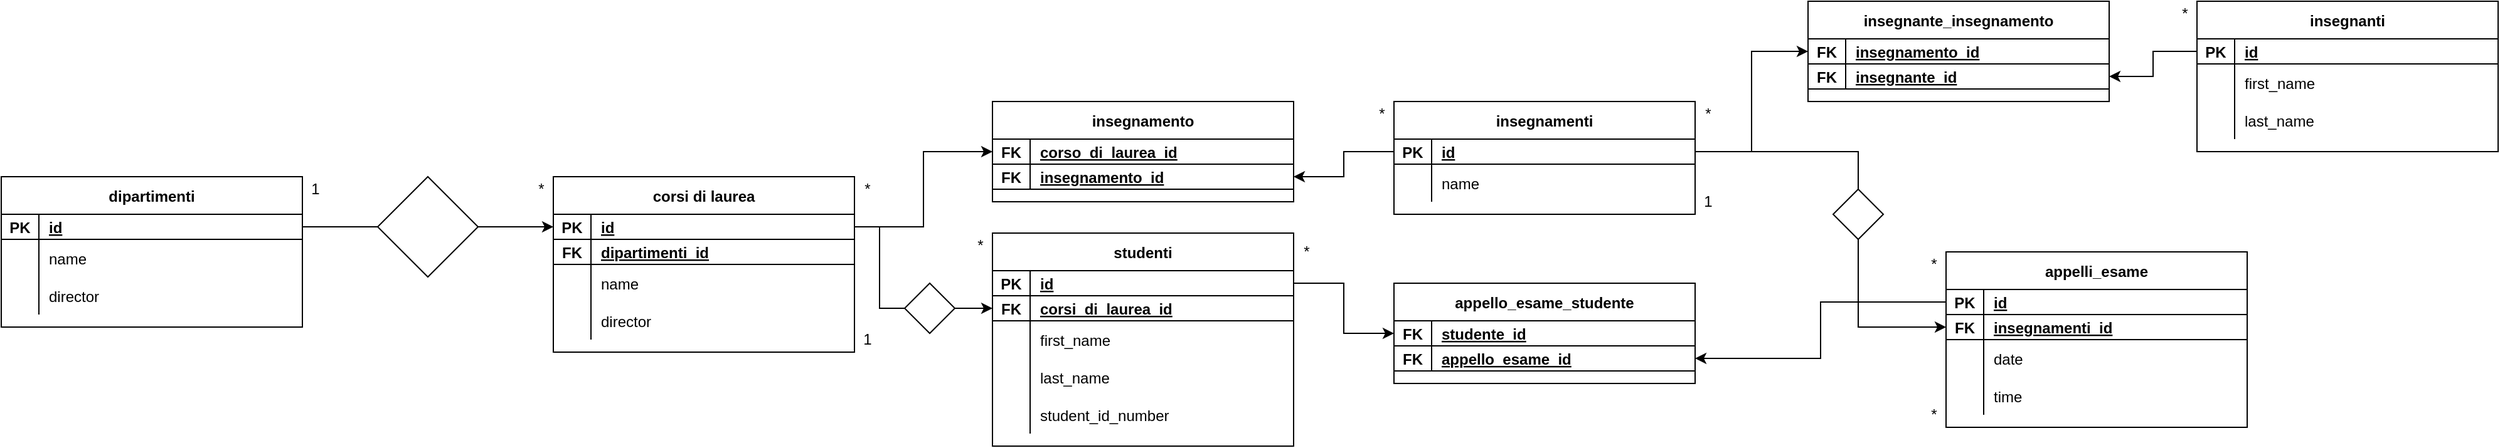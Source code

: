 <mxfile version="17.0.0" type="device"><diagram id="R2lEEEUBdFMjLlhIrx00" name="Page-1"><mxGraphModel dx="932" dy="449" grid="1" gridSize="10" guides="1" tooltips="1" connect="1" arrows="1" fold="1" page="1" pageScale="1" pageWidth="850" pageHeight="1100" math="0" shadow="0" extFonts="Permanent Marker^https://fonts.googleapis.com/css?family=Permanent+Marker"><root><mxCell id="0"/><mxCell id="1" parent="0"/><mxCell id="UyLgI81GVn8td4IzQtl2-1" value="dipartimenti" style="shape=table;startSize=30;container=1;collapsible=1;childLayout=tableLayout;fixedRows=1;rowLines=0;fontStyle=1;align=center;resizeLast=1;" vertex="1" parent="1"><mxGeometry x="120" y="640" width="240" height="120" as="geometry"/></mxCell><mxCell id="UyLgI81GVn8td4IzQtl2-2" value="" style="shape=partialRectangle;collapsible=0;dropTarget=0;pointerEvents=0;fillColor=none;points=[[0,0.5],[1,0.5]];portConstraint=eastwest;top=0;left=0;right=0;bottom=1;" vertex="1" parent="UyLgI81GVn8td4IzQtl2-1"><mxGeometry y="30" width="240" height="20" as="geometry"/></mxCell><mxCell id="UyLgI81GVn8td4IzQtl2-3" value="PK" style="shape=partialRectangle;overflow=hidden;connectable=0;fillColor=none;top=0;left=0;bottom=0;right=0;fontStyle=1;" vertex="1" parent="UyLgI81GVn8td4IzQtl2-2"><mxGeometry width="30" height="20" as="geometry"><mxRectangle width="30" height="20" as="alternateBounds"/></mxGeometry></mxCell><mxCell id="UyLgI81GVn8td4IzQtl2-4" value="id" style="shape=partialRectangle;overflow=hidden;connectable=0;fillColor=none;top=0;left=0;bottom=0;right=0;align=left;spacingLeft=6;fontStyle=5;" vertex="1" parent="UyLgI81GVn8td4IzQtl2-2"><mxGeometry x="30" width="210" height="20" as="geometry"><mxRectangle width="210" height="20" as="alternateBounds"/></mxGeometry></mxCell><mxCell id="UyLgI81GVn8td4IzQtl2-5" value="" style="shape=partialRectangle;collapsible=0;dropTarget=0;pointerEvents=0;fillColor=none;points=[[0,0.5],[1,0.5]];portConstraint=eastwest;top=0;left=0;right=0;bottom=0;" vertex="1" parent="UyLgI81GVn8td4IzQtl2-1"><mxGeometry y="50" width="240" height="30" as="geometry"/></mxCell><mxCell id="UyLgI81GVn8td4IzQtl2-6" value="" style="shape=partialRectangle;overflow=hidden;connectable=0;fillColor=none;top=0;left=0;bottom=0;right=0;" vertex="1" parent="UyLgI81GVn8td4IzQtl2-5"><mxGeometry width="30" height="30" as="geometry"><mxRectangle width="30" height="30" as="alternateBounds"/></mxGeometry></mxCell><mxCell id="UyLgI81GVn8td4IzQtl2-7" value="name" style="shape=partialRectangle;overflow=hidden;connectable=0;fillColor=none;top=0;left=0;bottom=0;right=0;align=left;spacingLeft=6;" vertex="1" parent="UyLgI81GVn8td4IzQtl2-5"><mxGeometry x="30" width="210" height="30" as="geometry"><mxRectangle width="210" height="30" as="alternateBounds"/></mxGeometry></mxCell><mxCell id="UyLgI81GVn8td4IzQtl2-36" value="" style="shape=partialRectangle;collapsible=0;dropTarget=0;pointerEvents=0;fillColor=none;points=[[0,0.5],[1,0.5]];portConstraint=eastwest;top=0;left=0;right=0;bottom=0;" vertex="1" parent="UyLgI81GVn8td4IzQtl2-1"><mxGeometry y="80" width="240" height="30" as="geometry"/></mxCell><mxCell id="UyLgI81GVn8td4IzQtl2-37" value="" style="shape=partialRectangle;overflow=hidden;connectable=0;fillColor=none;top=0;left=0;bottom=0;right=0;" vertex="1" parent="UyLgI81GVn8td4IzQtl2-36"><mxGeometry width="30" height="30" as="geometry"><mxRectangle width="30" height="30" as="alternateBounds"/></mxGeometry></mxCell><mxCell id="UyLgI81GVn8td4IzQtl2-38" value="director" style="shape=partialRectangle;overflow=hidden;connectable=0;fillColor=none;top=0;left=0;bottom=0;right=0;align=left;spacingLeft=6;" vertex="1" parent="UyLgI81GVn8td4IzQtl2-36"><mxGeometry x="30" width="210" height="30" as="geometry"><mxRectangle width="210" height="30" as="alternateBounds"/></mxGeometry></mxCell><mxCell id="UyLgI81GVn8td4IzQtl2-8" value="corsi di laurea" style="shape=table;startSize=30;container=1;collapsible=1;childLayout=tableLayout;fixedRows=1;rowLines=0;fontStyle=1;align=center;resizeLast=1;" vertex="1" parent="1"><mxGeometry x="560" y="640" width="240" height="140" as="geometry"/></mxCell><mxCell id="UyLgI81GVn8td4IzQtl2-9" value="" style="shape=partialRectangle;collapsible=0;dropTarget=0;pointerEvents=0;fillColor=none;points=[[0,0.5],[1,0.5]];portConstraint=eastwest;top=0;left=0;right=0;bottom=1;" vertex="1" parent="UyLgI81GVn8td4IzQtl2-8"><mxGeometry y="30" width="240" height="20" as="geometry"/></mxCell><mxCell id="UyLgI81GVn8td4IzQtl2-10" value="PK" style="shape=partialRectangle;overflow=hidden;connectable=0;fillColor=none;top=0;left=0;bottom=0;right=0;fontStyle=1;" vertex="1" parent="UyLgI81GVn8td4IzQtl2-9"><mxGeometry width="30" height="20" as="geometry"><mxRectangle width="30" height="20" as="alternateBounds"/></mxGeometry></mxCell><mxCell id="UyLgI81GVn8td4IzQtl2-11" value="id " style="shape=partialRectangle;overflow=hidden;connectable=0;fillColor=none;top=0;left=0;bottom=0;right=0;align=left;spacingLeft=6;fontStyle=5;" vertex="1" parent="UyLgI81GVn8td4IzQtl2-9"><mxGeometry x="30" width="210" height="20" as="geometry"><mxRectangle width="210" height="20" as="alternateBounds"/></mxGeometry></mxCell><mxCell id="UyLgI81GVn8td4IzQtl2-60" value="" style="shape=partialRectangle;collapsible=0;dropTarget=0;pointerEvents=0;fillColor=none;points=[[0,0.5],[1,0.5]];portConstraint=eastwest;top=0;left=0;right=0;bottom=1;" vertex="1" parent="UyLgI81GVn8td4IzQtl2-8"><mxGeometry y="50" width="240" height="20" as="geometry"/></mxCell><mxCell id="UyLgI81GVn8td4IzQtl2-61" value="FK" style="shape=partialRectangle;overflow=hidden;connectable=0;fillColor=none;top=0;left=0;bottom=0;right=0;fontStyle=1;" vertex="1" parent="UyLgI81GVn8td4IzQtl2-60"><mxGeometry width="30" height="20" as="geometry"><mxRectangle width="30" height="20" as="alternateBounds"/></mxGeometry></mxCell><mxCell id="UyLgI81GVn8td4IzQtl2-62" value="dipartimenti_id" style="shape=partialRectangle;overflow=hidden;connectable=0;fillColor=none;top=0;left=0;bottom=0;right=0;align=left;spacingLeft=6;fontStyle=5;" vertex="1" parent="UyLgI81GVn8td4IzQtl2-60"><mxGeometry x="30" width="210" height="20" as="geometry"><mxRectangle width="210" height="20" as="alternateBounds"/></mxGeometry></mxCell><mxCell id="UyLgI81GVn8td4IzQtl2-12" value="" style="shape=partialRectangle;collapsible=0;dropTarget=0;pointerEvents=0;fillColor=none;points=[[0,0.5],[1,0.5]];portConstraint=eastwest;top=0;left=0;right=0;bottom=0;" vertex="1" parent="UyLgI81GVn8td4IzQtl2-8"><mxGeometry y="70" width="240" height="30" as="geometry"/></mxCell><mxCell id="UyLgI81GVn8td4IzQtl2-13" value="" style="shape=partialRectangle;overflow=hidden;connectable=0;fillColor=none;top=0;left=0;bottom=0;right=0;" vertex="1" parent="UyLgI81GVn8td4IzQtl2-12"><mxGeometry width="30" height="30" as="geometry"><mxRectangle width="30" height="30" as="alternateBounds"/></mxGeometry></mxCell><mxCell id="UyLgI81GVn8td4IzQtl2-14" value="name" style="shape=partialRectangle;overflow=hidden;connectable=0;fillColor=none;top=0;left=0;bottom=0;right=0;align=left;spacingLeft=6;" vertex="1" parent="UyLgI81GVn8td4IzQtl2-12"><mxGeometry x="30" width="210" height="30" as="geometry"><mxRectangle width="210" height="30" as="alternateBounds"/></mxGeometry></mxCell><mxCell id="UyLgI81GVn8td4IzQtl2-92" value="" style="shape=partialRectangle;collapsible=0;dropTarget=0;pointerEvents=0;fillColor=none;points=[[0,0.5],[1,0.5]];portConstraint=eastwest;top=0;left=0;right=0;bottom=0;" vertex="1" parent="UyLgI81GVn8td4IzQtl2-8"><mxGeometry y="100" width="240" height="30" as="geometry"/></mxCell><mxCell id="UyLgI81GVn8td4IzQtl2-93" value="" style="shape=partialRectangle;overflow=hidden;connectable=0;fillColor=none;top=0;left=0;bottom=0;right=0;" vertex="1" parent="UyLgI81GVn8td4IzQtl2-92"><mxGeometry width="30" height="30" as="geometry"><mxRectangle width="30" height="30" as="alternateBounds"/></mxGeometry></mxCell><mxCell id="UyLgI81GVn8td4IzQtl2-94" value="director" style="shape=partialRectangle;overflow=hidden;connectable=0;fillColor=none;top=0;left=0;bottom=0;right=0;align=left;spacingLeft=6;" vertex="1" parent="UyLgI81GVn8td4IzQtl2-92"><mxGeometry x="30" width="210" height="30" as="geometry"><mxRectangle width="210" height="30" as="alternateBounds"/></mxGeometry></mxCell><mxCell id="UyLgI81GVn8td4IzQtl2-53" style="edgeStyle=orthogonalEdgeStyle;rounded=0;orthogonalLoop=1;jettySize=auto;html=1;startArrow=none;" edge="1" parent="1" source="UyLgI81GVn8td4IzQtl2-54" target="UyLgI81GVn8td4IzQtl2-9"><mxGeometry relative="1" as="geometry"/></mxCell><mxCell id="UyLgI81GVn8td4IzQtl2-54" value="" style="rhombus;whiteSpace=wrap;html=1;" vertex="1" parent="1"><mxGeometry x="420" y="640" width="80" height="80" as="geometry"/></mxCell><mxCell id="UyLgI81GVn8td4IzQtl2-55" value="" style="edgeStyle=orthogonalEdgeStyle;rounded=0;orthogonalLoop=1;jettySize=auto;html=1;endArrow=none;" edge="1" parent="1" source="UyLgI81GVn8td4IzQtl2-2" target="UyLgI81GVn8td4IzQtl2-54"><mxGeometry relative="1" as="geometry"><mxPoint x="360" y="685" as="sourcePoint"/><mxPoint x="560" y="685" as="targetPoint"/></mxGeometry></mxCell><mxCell id="UyLgI81GVn8td4IzQtl2-58" value="1" style="text;html=1;align=center;verticalAlign=middle;resizable=0;points=[];autosize=1;strokeColor=none;fillColor=none;" vertex="1" parent="1"><mxGeometry x="360" y="640" width="20" height="20" as="geometry"/></mxCell><mxCell id="UyLgI81GVn8td4IzQtl2-59" value="*" style="text;html=1;align=center;verticalAlign=middle;resizable=0;points=[];autosize=1;strokeColor=none;fillColor=none;" vertex="1" parent="1"><mxGeometry x="540" y="640" width="20" height="20" as="geometry"/></mxCell><mxCell id="UyLgI81GVn8td4IzQtl2-63" value="insegnamenti" style="shape=table;startSize=30;container=1;collapsible=1;childLayout=tableLayout;fixedRows=1;rowLines=0;fontStyle=1;align=center;resizeLast=1;" vertex="1" parent="1"><mxGeometry x="1230" y="580" width="240" height="90" as="geometry"/></mxCell><mxCell id="UyLgI81GVn8td4IzQtl2-64" value="" style="shape=partialRectangle;collapsible=0;dropTarget=0;pointerEvents=0;fillColor=none;points=[[0,0.5],[1,0.5]];portConstraint=eastwest;top=0;left=0;right=0;bottom=1;" vertex="1" parent="UyLgI81GVn8td4IzQtl2-63"><mxGeometry y="30" width="240" height="20" as="geometry"/></mxCell><mxCell id="UyLgI81GVn8td4IzQtl2-65" value="PK" style="shape=partialRectangle;overflow=hidden;connectable=0;fillColor=none;top=0;left=0;bottom=0;right=0;fontStyle=1;" vertex="1" parent="UyLgI81GVn8td4IzQtl2-64"><mxGeometry width="30" height="20" as="geometry"><mxRectangle width="30" height="20" as="alternateBounds"/></mxGeometry></mxCell><mxCell id="UyLgI81GVn8td4IzQtl2-66" value="id " style="shape=partialRectangle;overflow=hidden;connectable=0;fillColor=none;top=0;left=0;bottom=0;right=0;align=left;spacingLeft=6;fontStyle=5;" vertex="1" parent="UyLgI81GVn8td4IzQtl2-64"><mxGeometry x="30" width="210" height="20" as="geometry"><mxRectangle width="210" height="20" as="alternateBounds"/></mxGeometry></mxCell><mxCell id="UyLgI81GVn8td4IzQtl2-70" value="" style="shape=partialRectangle;collapsible=0;dropTarget=0;pointerEvents=0;fillColor=none;points=[[0,0.5],[1,0.5]];portConstraint=eastwest;top=0;left=0;right=0;bottom=0;" vertex="1" parent="UyLgI81GVn8td4IzQtl2-63"><mxGeometry y="50" width="240" height="30" as="geometry"/></mxCell><mxCell id="UyLgI81GVn8td4IzQtl2-71" value="" style="shape=partialRectangle;overflow=hidden;connectable=0;fillColor=none;top=0;left=0;bottom=0;right=0;" vertex="1" parent="UyLgI81GVn8td4IzQtl2-70"><mxGeometry width="30" height="30" as="geometry"><mxRectangle width="30" height="30" as="alternateBounds"/></mxGeometry></mxCell><mxCell id="UyLgI81GVn8td4IzQtl2-72" value="name" style="shape=partialRectangle;overflow=hidden;connectable=0;fillColor=none;top=0;left=0;bottom=0;right=0;align=left;spacingLeft=6;" vertex="1" parent="UyLgI81GVn8td4IzQtl2-70"><mxGeometry x="30" width="210" height="30" as="geometry"><mxRectangle width="210" height="30" as="alternateBounds"/></mxGeometry></mxCell><mxCell id="UyLgI81GVn8td4IzQtl2-75" value="insegnamento" style="shape=table;startSize=30;container=1;collapsible=1;childLayout=tableLayout;fixedRows=1;rowLines=0;fontStyle=1;align=center;resizeLast=1;" vertex="1" parent="1"><mxGeometry x="910" y="580" width="240" height="80" as="geometry"/></mxCell><mxCell id="UyLgI81GVn8td4IzQtl2-76" value="" style="shape=partialRectangle;collapsible=0;dropTarget=0;pointerEvents=0;fillColor=none;points=[[0,0.5],[1,0.5]];portConstraint=eastwest;top=0;left=0;right=0;bottom=1;" vertex="1" parent="UyLgI81GVn8td4IzQtl2-75"><mxGeometry y="30" width="240" height="20" as="geometry"/></mxCell><mxCell id="UyLgI81GVn8td4IzQtl2-77" value="FK" style="shape=partialRectangle;overflow=hidden;connectable=0;fillColor=none;top=0;left=0;bottom=0;right=0;fontStyle=1;" vertex="1" parent="UyLgI81GVn8td4IzQtl2-76"><mxGeometry width="30" height="20" as="geometry"><mxRectangle width="30" height="20" as="alternateBounds"/></mxGeometry></mxCell><mxCell id="UyLgI81GVn8td4IzQtl2-78" value="corso_di_laurea_id" style="shape=partialRectangle;overflow=hidden;connectable=0;fillColor=none;top=0;left=0;bottom=0;right=0;align=left;spacingLeft=6;fontStyle=5;" vertex="1" parent="UyLgI81GVn8td4IzQtl2-76"><mxGeometry x="30" width="210" height="20" as="geometry"><mxRectangle width="210" height="20" as="alternateBounds"/></mxGeometry></mxCell><mxCell id="UyLgI81GVn8td4IzQtl2-79" value="" style="shape=partialRectangle;collapsible=0;dropTarget=0;pointerEvents=0;fillColor=none;points=[[0,0.5],[1,0.5]];portConstraint=eastwest;top=0;left=0;right=0;bottom=1;" vertex="1" parent="UyLgI81GVn8td4IzQtl2-75"><mxGeometry y="50" width="240" height="20" as="geometry"/></mxCell><mxCell id="UyLgI81GVn8td4IzQtl2-80" value="FK" style="shape=partialRectangle;overflow=hidden;connectable=0;fillColor=none;top=0;left=0;bottom=0;right=0;fontStyle=1;" vertex="1" parent="UyLgI81GVn8td4IzQtl2-79"><mxGeometry width="30" height="20" as="geometry"><mxRectangle width="30" height="20" as="alternateBounds"/></mxGeometry></mxCell><mxCell id="UyLgI81GVn8td4IzQtl2-81" value="insegnamento_id" style="shape=partialRectangle;overflow=hidden;connectable=0;fillColor=none;top=0;left=0;bottom=0;right=0;align=left;spacingLeft=6;fontStyle=5;" vertex="1" parent="UyLgI81GVn8td4IzQtl2-79"><mxGeometry x="30" width="210" height="20" as="geometry"><mxRectangle width="210" height="20" as="alternateBounds"/></mxGeometry></mxCell><mxCell id="UyLgI81GVn8td4IzQtl2-86" style="edgeStyle=orthogonalEdgeStyle;rounded=0;orthogonalLoop=1;jettySize=auto;html=1;exitX=1;exitY=0.5;exitDx=0;exitDy=0;entryX=0;entryY=0.5;entryDx=0;entryDy=0;" edge="1" parent="1" source="UyLgI81GVn8td4IzQtl2-9" target="UyLgI81GVn8td4IzQtl2-76"><mxGeometry relative="1" as="geometry"/></mxCell><mxCell id="UyLgI81GVn8td4IzQtl2-87" style="edgeStyle=orthogonalEdgeStyle;rounded=0;orthogonalLoop=1;jettySize=auto;html=1;entryX=1;entryY=0.5;entryDx=0;entryDy=0;" edge="1" parent="1" source="UyLgI81GVn8td4IzQtl2-64" target="UyLgI81GVn8td4IzQtl2-79"><mxGeometry relative="1" as="geometry"/></mxCell><mxCell id="UyLgI81GVn8td4IzQtl2-88" value="*" style="text;html=1;align=center;verticalAlign=middle;resizable=0;points=[];autosize=1;strokeColor=none;fillColor=none;" vertex="1" parent="1"><mxGeometry x="800" y="640" width="20" height="20" as="geometry"/></mxCell><mxCell id="UyLgI81GVn8td4IzQtl2-89" value="*" style="text;html=1;align=center;verticalAlign=middle;resizable=0;points=[];autosize=1;strokeColor=none;fillColor=none;" vertex="1" parent="1"><mxGeometry x="1210" y="580" width="20" height="20" as="geometry"/></mxCell><mxCell id="UyLgI81GVn8td4IzQtl2-95" value="insegnante_insegnamento" style="shape=table;startSize=30;container=1;collapsible=1;childLayout=tableLayout;fixedRows=1;rowLines=0;fontStyle=1;align=center;resizeLast=1;" vertex="1" parent="1"><mxGeometry x="1560" y="500" width="240" height="80" as="geometry"/></mxCell><mxCell id="UyLgI81GVn8td4IzQtl2-96" value="" style="shape=partialRectangle;collapsible=0;dropTarget=0;pointerEvents=0;fillColor=none;points=[[0,0.5],[1,0.5]];portConstraint=eastwest;top=0;left=0;right=0;bottom=1;" vertex="1" parent="UyLgI81GVn8td4IzQtl2-95"><mxGeometry y="30" width="240" height="20" as="geometry"/></mxCell><mxCell id="UyLgI81GVn8td4IzQtl2-97" value="FK" style="shape=partialRectangle;overflow=hidden;connectable=0;fillColor=none;top=0;left=0;bottom=0;right=0;fontStyle=1;" vertex="1" parent="UyLgI81GVn8td4IzQtl2-96"><mxGeometry width="30" height="20" as="geometry"><mxRectangle width="30" height="20" as="alternateBounds"/></mxGeometry></mxCell><mxCell id="UyLgI81GVn8td4IzQtl2-98" value="insegnamento_id" style="shape=partialRectangle;overflow=hidden;connectable=0;fillColor=none;top=0;left=0;bottom=0;right=0;align=left;spacingLeft=6;fontStyle=5;" vertex="1" parent="UyLgI81GVn8td4IzQtl2-96"><mxGeometry x="30" width="210" height="20" as="geometry"><mxRectangle width="210" height="20" as="alternateBounds"/></mxGeometry></mxCell><mxCell id="UyLgI81GVn8td4IzQtl2-109" value="" style="shape=partialRectangle;collapsible=0;dropTarget=0;pointerEvents=0;fillColor=none;points=[[0,0.5],[1,0.5]];portConstraint=eastwest;top=0;left=0;right=0;bottom=1;" vertex="1" parent="UyLgI81GVn8td4IzQtl2-95"><mxGeometry y="50" width="240" height="20" as="geometry"/></mxCell><mxCell id="UyLgI81GVn8td4IzQtl2-110" value="FK" style="shape=partialRectangle;overflow=hidden;connectable=0;fillColor=none;top=0;left=0;bottom=0;right=0;fontStyle=1;" vertex="1" parent="UyLgI81GVn8td4IzQtl2-109"><mxGeometry width="30" height="20" as="geometry"><mxRectangle width="30" height="20" as="alternateBounds"/></mxGeometry></mxCell><mxCell id="UyLgI81GVn8td4IzQtl2-111" value="insegnante_id" style="shape=partialRectangle;overflow=hidden;connectable=0;fillColor=none;top=0;left=0;bottom=0;right=0;align=left;spacingLeft=6;fontStyle=5;" vertex="1" parent="UyLgI81GVn8td4IzQtl2-109"><mxGeometry x="30" width="210" height="20" as="geometry"><mxRectangle width="210" height="20" as="alternateBounds"/></mxGeometry></mxCell><mxCell id="UyLgI81GVn8td4IzQtl2-102" value="insegnanti" style="shape=table;startSize=30;container=1;collapsible=1;childLayout=tableLayout;fixedRows=1;rowLines=0;fontStyle=1;align=center;resizeLast=1;" vertex="1" parent="1"><mxGeometry x="1870" y="500" width="240" height="120" as="geometry"/></mxCell><mxCell id="UyLgI81GVn8td4IzQtl2-103" value="" style="shape=partialRectangle;collapsible=0;dropTarget=0;pointerEvents=0;fillColor=none;points=[[0,0.5],[1,0.5]];portConstraint=eastwest;top=0;left=0;right=0;bottom=1;" vertex="1" parent="UyLgI81GVn8td4IzQtl2-102"><mxGeometry y="30" width="240" height="20" as="geometry"/></mxCell><mxCell id="UyLgI81GVn8td4IzQtl2-104" value="PK" style="shape=partialRectangle;overflow=hidden;connectable=0;fillColor=none;top=0;left=0;bottom=0;right=0;fontStyle=1;" vertex="1" parent="UyLgI81GVn8td4IzQtl2-103"><mxGeometry width="30" height="20" as="geometry"><mxRectangle width="30" height="20" as="alternateBounds"/></mxGeometry></mxCell><mxCell id="UyLgI81GVn8td4IzQtl2-105" value="id " style="shape=partialRectangle;overflow=hidden;connectable=0;fillColor=none;top=0;left=0;bottom=0;right=0;align=left;spacingLeft=6;fontStyle=5;" vertex="1" parent="UyLgI81GVn8td4IzQtl2-103"><mxGeometry x="30" width="210" height="20" as="geometry"><mxRectangle width="210" height="20" as="alternateBounds"/></mxGeometry></mxCell><mxCell id="UyLgI81GVn8td4IzQtl2-106" value="" style="shape=partialRectangle;collapsible=0;dropTarget=0;pointerEvents=0;fillColor=none;points=[[0,0.5],[1,0.5]];portConstraint=eastwest;top=0;left=0;right=0;bottom=0;" vertex="1" parent="UyLgI81GVn8td4IzQtl2-102"><mxGeometry y="50" width="240" height="30" as="geometry"/></mxCell><mxCell id="UyLgI81GVn8td4IzQtl2-107" value="" style="shape=partialRectangle;overflow=hidden;connectable=0;fillColor=none;top=0;left=0;bottom=0;right=0;" vertex="1" parent="UyLgI81GVn8td4IzQtl2-106"><mxGeometry width="30" height="30" as="geometry"><mxRectangle width="30" height="30" as="alternateBounds"/></mxGeometry></mxCell><mxCell id="UyLgI81GVn8td4IzQtl2-108" value="first_name" style="shape=partialRectangle;overflow=hidden;connectable=0;fillColor=none;top=0;left=0;bottom=0;right=0;align=left;spacingLeft=6;" vertex="1" parent="UyLgI81GVn8td4IzQtl2-106"><mxGeometry x="30" width="210" height="30" as="geometry"><mxRectangle width="210" height="30" as="alternateBounds"/></mxGeometry></mxCell><mxCell id="UyLgI81GVn8td4IzQtl2-116" value="" style="shape=partialRectangle;collapsible=0;dropTarget=0;pointerEvents=0;fillColor=none;points=[[0,0.5],[1,0.5]];portConstraint=eastwest;top=0;left=0;right=0;bottom=0;" vertex="1" parent="UyLgI81GVn8td4IzQtl2-102"><mxGeometry y="80" width="240" height="30" as="geometry"/></mxCell><mxCell id="UyLgI81GVn8td4IzQtl2-117" value="" style="shape=partialRectangle;overflow=hidden;connectable=0;fillColor=none;top=0;left=0;bottom=0;right=0;" vertex="1" parent="UyLgI81GVn8td4IzQtl2-116"><mxGeometry width="30" height="30" as="geometry"><mxRectangle width="30" height="30" as="alternateBounds"/></mxGeometry></mxCell><mxCell id="UyLgI81GVn8td4IzQtl2-118" value="last_name" style="shape=partialRectangle;overflow=hidden;connectable=0;fillColor=none;top=0;left=0;bottom=0;right=0;align=left;spacingLeft=6;" vertex="1" parent="UyLgI81GVn8td4IzQtl2-116"><mxGeometry x="30" width="210" height="30" as="geometry"><mxRectangle width="210" height="30" as="alternateBounds"/></mxGeometry></mxCell><mxCell id="UyLgI81GVn8td4IzQtl2-112" style="edgeStyle=orthogonalEdgeStyle;rounded=0;orthogonalLoop=1;jettySize=auto;html=1;entryX=0;entryY=0.5;entryDx=0;entryDy=0;" edge="1" parent="1" source="UyLgI81GVn8td4IzQtl2-64" target="UyLgI81GVn8td4IzQtl2-96"><mxGeometry relative="1" as="geometry"/></mxCell><mxCell id="UyLgI81GVn8td4IzQtl2-113" style="edgeStyle=orthogonalEdgeStyle;rounded=0;orthogonalLoop=1;jettySize=auto;html=1;entryX=1;entryY=0.5;entryDx=0;entryDy=0;" edge="1" parent="1" source="UyLgI81GVn8td4IzQtl2-103" target="UyLgI81GVn8td4IzQtl2-109"><mxGeometry relative="1" as="geometry"/></mxCell><mxCell id="UyLgI81GVn8td4IzQtl2-114" value="*" style="text;html=1;align=center;verticalAlign=middle;resizable=0;points=[];autosize=1;strokeColor=none;fillColor=none;" vertex="1" parent="1"><mxGeometry x="1470" y="580" width="20" height="20" as="geometry"/></mxCell><mxCell id="UyLgI81GVn8td4IzQtl2-115" value="*" style="text;html=1;align=center;verticalAlign=middle;resizable=0;points=[];autosize=1;strokeColor=none;fillColor=none;" vertex="1" parent="1"><mxGeometry x="1850" y="500" width="20" height="20" as="geometry"/></mxCell><mxCell id="UyLgI81GVn8td4IzQtl2-119" value="appelli_esame" style="shape=table;startSize=30;container=1;collapsible=1;childLayout=tableLayout;fixedRows=1;rowLines=0;fontStyle=1;align=center;resizeLast=1;" vertex="1" parent="1"><mxGeometry x="1670" y="700" width="240" height="140" as="geometry"/></mxCell><mxCell id="UyLgI81GVn8td4IzQtl2-120" value="" style="shape=partialRectangle;collapsible=0;dropTarget=0;pointerEvents=0;fillColor=none;points=[[0,0.5],[1,0.5]];portConstraint=eastwest;top=0;left=0;right=0;bottom=1;" vertex="1" parent="UyLgI81GVn8td4IzQtl2-119"><mxGeometry y="30" width="240" height="20" as="geometry"/></mxCell><mxCell id="UyLgI81GVn8td4IzQtl2-121" value="PK" style="shape=partialRectangle;overflow=hidden;connectable=0;fillColor=none;top=0;left=0;bottom=0;right=0;fontStyle=1;" vertex="1" parent="UyLgI81GVn8td4IzQtl2-120"><mxGeometry width="30" height="20" as="geometry"><mxRectangle width="30" height="20" as="alternateBounds"/></mxGeometry></mxCell><mxCell id="UyLgI81GVn8td4IzQtl2-122" value="id " style="shape=partialRectangle;overflow=hidden;connectable=0;fillColor=none;top=0;left=0;bottom=0;right=0;align=left;spacingLeft=6;fontStyle=5;" vertex="1" parent="UyLgI81GVn8td4IzQtl2-120"><mxGeometry x="30" width="210" height="20" as="geometry"><mxRectangle width="210" height="20" as="alternateBounds"/></mxGeometry></mxCell><mxCell id="UyLgI81GVn8td4IzQtl2-129" value="" style="shape=partialRectangle;collapsible=0;dropTarget=0;pointerEvents=0;fillColor=none;points=[[0,0.5],[1,0.5]];portConstraint=eastwest;top=0;left=0;right=0;bottom=1;" vertex="1" parent="UyLgI81GVn8td4IzQtl2-119"><mxGeometry y="50" width="240" height="20" as="geometry"/></mxCell><mxCell id="UyLgI81GVn8td4IzQtl2-130" value="FK" style="shape=partialRectangle;overflow=hidden;connectable=0;fillColor=none;top=0;left=0;bottom=0;right=0;fontStyle=1;" vertex="1" parent="UyLgI81GVn8td4IzQtl2-129"><mxGeometry width="30" height="20" as="geometry"><mxRectangle width="30" height="20" as="alternateBounds"/></mxGeometry></mxCell><mxCell id="UyLgI81GVn8td4IzQtl2-131" value="insegnamenti_id" style="shape=partialRectangle;overflow=hidden;connectable=0;fillColor=none;top=0;left=0;bottom=0;right=0;align=left;spacingLeft=6;fontStyle=5;" vertex="1" parent="UyLgI81GVn8td4IzQtl2-129"><mxGeometry x="30" width="210" height="20" as="geometry"><mxRectangle width="210" height="20" as="alternateBounds"/></mxGeometry></mxCell><mxCell id="UyLgI81GVn8td4IzQtl2-123" value="" style="shape=partialRectangle;collapsible=0;dropTarget=0;pointerEvents=0;fillColor=none;points=[[0,0.5],[1,0.5]];portConstraint=eastwest;top=0;left=0;right=0;bottom=0;" vertex="1" parent="UyLgI81GVn8td4IzQtl2-119"><mxGeometry y="70" width="240" height="30" as="geometry"/></mxCell><mxCell id="UyLgI81GVn8td4IzQtl2-124" value="" style="shape=partialRectangle;overflow=hidden;connectable=0;fillColor=none;top=0;left=0;bottom=0;right=0;" vertex="1" parent="UyLgI81GVn8td4IzQtl2-123"><mxGeometry width="30" height="30" as="geometry"><mxRectangle width="30" height="30" as="alternateBounds"/></mxGeometry></mxCell><mxCell id="UyLgI81GVn8td4IzQtl2-125" value="date" style="shape=partialRectangle;overflow=hidden;connectable=0;fillColor=none;top=0;left=0;bottom=0;right=0;align=left;spacingLeft=6;" vertex="1" parent="UyLgI81GVn8td4IzQtl2-123"><mxGeometry x="30" width="210" height="30" as="geometry"><mxRectangle width="210" height="30" as="alternateBounds"/></mxGeometry></mxCell><mxCell id="UyLgI81GVn8td4IzQtl2-126" value="" style="shape=partialRectangle;collapsible=0;dropTarget=0;pointerEvents=0;fillColor=none;points=[[0,0.5],[1,0.5]];portConstraint=eastwest;top=0;left=0;right=0;bottom=0;" vertex="1" parent="UyLgI81GVn8td4IzQtl2-119"><mxGeometry y="100" width="240" height="30" as="geometry"/></mxCell><mxCell id="UyLgI81GVn8td4IzQtl2-127" value="" style="shape=partialRectangle;overflow=hidden;connectable=0;fillColor=none;top=0;left=0;bottom=0;right=0;" vertex="1" parent="UyLgI81GVn8td4IzQtl2-126"><mxGeometry width="30" height="30" as="geometry"><mxRectangle width="30" height="30" as="alternateBounds"/></mxGeometry></mxCell><mxCell id="UyLgI81GVn8td4IzQtl2-128" value="time" style="shape=partialRectangle;overflow=hidden;connectable=0;fillColor=none;top=0;left=0;bottom=0;right=0;align=left;spacingLeft=6;" vertex="1" parent="UyLgI81GVn8td4IzQtl2-126"><mxGeometry x="30" width="210" height="30" as="geometry"><mxRectangle width="210" height="30" as="alternateBounds"/></mxGeometry></mxCell><mxCell id="UyLgI81GVn8td4IzQtl2-134" value="*" style="text;html=1;align=center;verticalAlign=middle;resizable=0;points=[];autosize=1;strokeColor=none;fillColor=none;" vertex="1" parent="1"><mxGeometry x="1650" y="700" width="20" height="20" as="geometry"/></mxCell><mxCell id="UyLgI81GVn8td4IzQtl2-135" value="studenti" style="shape=table;startSize=30;container=1;collapsible=1;childLayout=tableLayout;fixedRows=1;rowLines=0;fontStyle=1;align=center;resizeLast=1;" vertex="1" parent="1"><mxGeometry x="910" y="685" width="240" height="170" as="geometry"/></mxCell><mxCell id="UyLgI81GVn8td4IzQtl2-136" value="" style="shape=partialRectangle;collapsible=0;dropTarget=0;pointerEvents=0;fillColor=none;points=[[0,0.5],[1,0.5]];portConstraint=eastwest;top=0;left=0;right=0;bottom=1;" vertex="1" parent="UyLgI81GVn8td4IzQtl2-135"><mxGeometry y="30" width="240" height="20" as="geometry"/></mxCell><mxCell id="UyLgI81GVn8td4IzQtl2-137" value="PK" style="shape=partialRectangle;overflow=hidden;connectable=0;fillColor=none;top=0;left=0;bottom=0;right=0;fontStyle=1;" vertex="1" parent="UyLgI81GVn8td4IzQtl2-136"><mxGeometry width="30" height="20" as="geometry"><mxRectangle width="30" height="20" as="alternateBounds"/></mxGeometry></mxCell><mxCell id="UyLgI81GVn8td4IzQtl2-138" value="id " style="shape=partialRectangle;overflow=hidden;connectable=0;fillColor=none;top=0;left=0;bottom=0;right=0;align=left;spacingLeft=6;fontStyle=5;" vertex="1" parent="UyLgI81GVn8td4IzQtl2-136"><mxGeometry x="30" width="210" height="20" as="geometry"><mxRectangle width="210" height="20" as="alternateBounds"/></mxGeometry></mxCell><mxCell id="UyLgI81GVn8td4IzQtl2-142" value="" style="shape=partialRectangle;collapsible=0;dropTarget=0;pointerEvents=0;fillColor=none;points=[[0,0.5],[1,0.5]];portConstraint=eastwest;top=0;left=0;right=0;bottom=1;" vertex="1" parent="UyLgI81GVn8td4IzQtl2-135"><mxGeometry y="50" width="240" height="20" as="geometry"/></mxCell><mxCell id="UyLgI81GVn8td4IzQtl2-143" value="FK" style="shape=partialRectangle;overflow=hidden;connectable=0;fillColor=none;top=0;left=0;bottom=0;right=0;fontStyle=1;" vertex="1" parent="UyLgI81GVn8td4IzQtl2-142"><mxGeometry width="30" height="20" as="geometry"><mxRectangle width="30" height="20" as="alternateBounds"/></mxGeometry></mxCell><mxCell id="UyLgI81GVn8td4IzQtl2-144" value="corsi_di_laurea_id" style="shape=partialRectangle;overflow=hidden;connectable=0;fillColor=none;top=0;left=0;bottom=0;right=0;align=left;spacingLeft=6;fontStyle=5;" vertex="1" parent="UyLgI81GVn8td4IzQtl2-142"><mxGeometry x="30" width="210" height="20" as="geometry"><mxRectangle width="210" height="20" as="alternateBounds"/></mxGeometry></mxCell><mxCell id="UyLgI81GVn8td4IzQtl2-139" value="" style="shape=partialRectangle;collapsible=0;dropTarget=0;pointerEvents=0;fillColor=none;points=[[0,0.5],[1,0.5]];portConstraint=eastwest;top=0;left=0;right=0;bottom=0;" vertex="1" parent="UyLgI81GVn8td4IzQtl2-135"><mxGeometry y="70" width="240" height="30" as="geometry"/></mxCell><mxCell id="UyLgI81GVn8td4IzQtl2-140" value="" style="shape=partialRectangle;overflow=hidden;connectable=0;fillColor=none;top=0;left=0;bottom=0;right=0;" vertex="1" parent="UyLgI81GVn8td4IzQtl2-139"><mxGeometry width="30" height="30" as="geometry"><mxRectangle width="30" height="30" as="alternateBounds"/></mxGeometry></mxCell><mxCell id="UyLgI81GVn8td4IzQtl2-141" value="first_name" style="shape=partialRectangle;overflow=hidden;connectable=0;fillColor=none;top=0;left=0;bottom=0;right=0;align=left;spacingLeft=6;" vertex="1" parent="UyLgI81GVn8td4IzQtl2-139"><mxGeometry x="30" width="210" height="30" as="geometry"><mxRectangle width="210" height="30" as="alternateBounds"/></mxGeometry></mxCell><mxCell id="UyLgI81GVn8td4IzQtl2-146" value="" style="shape=partialRectangle;collapsible=0;dropTarget=0;pointerEvents=0;fillColor=none;points=[[0,0.5],[1,0.5]];portConstraint=eastwest;top=0;left=0;right=0;bottom=0;" vertex="1" parent="UyLgI81GVn8td4IzQtl2-135"><mxGeometry y="100" width="240" height="30" as="geometry"/></mxCell><mxCell id="UyLgI81GVn8td4IzQtl2-147" value="" style="shape=partialRectangle;overflow=hidden;connectable=0;fillColor=none;top=0;left=0;bottom=0;right=0;" vertex="1" parent="UyLgI81GVn8td4IzQtl2-146"><mxGeometry width="30" height="30" as="geometry"><mxRectangle width="30" height="30" as="alternateBounds"/></mxGeometry></mxCell><mxCell id="UyLgI81GVn8td4IzQtl2-148" value="last_name" style="shape=partialRectangle;overflow=hidden;connectable=0;fillColor=none;top=0;left=0;bottom=0;right=0;align=left;spacingLeft=6;" vertex="1" parent="UyLgI81GVn8td4IzQtl2-146"><mxGeometry x="30" width="210" height="30" as="geometry"><mxRectangle width="210" height="30" as="alternateBounds"/></mxGeometry></mxCell><mxCell id="UyLgI81GVn8td4IzQtl2-149" value="" style="shape=partialRectangle;collapsible=0;dropTarget=0;pointerEvents=0;fillColor=none;points=[[0,0.5],[1,0.5]];portConstraint=eastwest;top=0;left=0;right=0;bottom=0;" vertex="1" parent="UyLgI81GVn8td4IzQtl2-135"><mxGeometry y="130" width="240" height="30" as="geometry"/></mxCell><mxCell id="UyLgI81GVn8td4IzQtl2-150" value="" style="shape=partialRectangle;overflow=hidden;connectable=0;fillColor=none;top=0;left=0;bottom=0;right=0;" vertex="1" parent="UyLgI81GVn8td4IzQtl2-149"><mxGeometry width="30" height="30" as="geometry"><mxRectangle width="30" height="30" as="alternateBounds"/></mxGeometry></mxCell><mxCell id="UyLgI81GVn8td4IzQtl2-151" value="student_id_number" style="shape=partialRectangle;overflow=hidden;connectable=0;fillColor=none;top=0;left=0;bottom=0;right=0;align=left;spacingLeft=6;" vertex="1" parent="UyLgI81GVn8td4IzQtl2-149"><mxGeometry x="30" width="210" height="30" as="geometry"><mxRectangle width="210" height="30" as="alternateBounds"/></mxGeometry></mxCell><mxCell id="UyLgI81GVn8td4IzQtl2-145" style="edgeStyle=orthogonalEdgeStyle;rounded=0;orthogonalLoop=1;jettySize=auto;html=1;entryX=0;entryY=0.5;entryDx=0;entryDy=0;startArrow=none;" edge="1" parent="1" source="UyLgI81GVn8td4IzQtl2-165" target="UyLgI81GVn8td4IzQtl2-142"><mxGeometry relative="1" as="geometry"/></mxCell><mxCell id="UyLgI81GVn8td4IzQtl2-152" value="appello_esame_studente" style="shape=table;startSize=30;container=1;collapsible=1;childLayout=tableLayout;fixedRows=1;rowLines=0;fontStyle=1;align=center;resizeLast=1;" vertex="1" parent="1"><mxGeometry x="1230" y="725" width="240" height="80" as="geometry"/></mxCell><mxCell id="UyLgI81GVn8td4IzQtl2-153" value="" style="shape=partialRectangle;collapsible=0;dropTarget=0;pointerEvents=0;fillColor=none;points=[[0,0.5],[1,0.5]];portConstraint=eastwest;top=0;left=0;right=0;bottom=1;" vertex="1" parent="UyLgI81GVn8td4IzQtl2-152"><mxGeometry y="30" width="240" height="20" as="geometry"/></mxCell><mxCell id="UyLgI81GVn8td4IzQtl2-154" value="FK" style="shape=partialRectangle;overflow=hidden;connectable=0;fillColor=none;top=0;left=0;bottom=0;right=0;fontStyle=1;" vertex="1" parent="UyLgI81GVn8td4IzQtl2-153"><mxGeometry width="30" height="20" as="geometry"><mxRectangle width="30" height="20" as="alternateBounds"/></mxGeometry></mxCell><mxCell id="UyLgI81GVn8td4IzQtl2-155" value="studente_id" style="shape=partialRectangle;overflow=hidden;connectable=0;fillColor=none;top=0;left=0;bottom=0;right=0;align=left;spacingLeft=6;fontStyle=5;" vertex="1" parent="UyLgI81GVn8td4IzQtl2-153"><mxGeometry x="30" width="210" height="20" as="geometry"><mxRectangle width="210" height="20" as="alternateBounds"/></mxGeometry></mxCell><mxCell id="UyLgI81GVn8td4IzQtl2-156" value="" style="shape=partialRectangle;collapsible=0;dropTarget=0;pointerEvents=0;fillColor=none;points=[[0,0.5],[1,0.5]];portConstraint=eastwest;top=0;left=0;right=0;bottom=1;" vertex="1" parent="UyLgI81GVn8td4IzQtl2-152"><mxGeometry y="50" width="240" height="20" as="geometry"/></mxCell><mxCell id="UyLgI81GVn8td4IzQtl2-157" value="FK" style="shape=partialRectangle;overflow=hidden;connectable=0;fillColor=none;top=0;left=0;bottom=0;right=0;fontStyle=1;" vertex="1" parent="UyLgI81GVn8td4IzQtl2-156"><mxGeometry width="30" height="20" as="geometry"><mxRectangle width="30" height="20" as="alternateBounds"/></mxGeometry></mxCell><mxCell id="UyLgI81GVn8td4IzQtl2-158" value="appello_esame_id" style="shape=partialRectangle;overflow=hidden;connectable=0;fillColor=none;top=0;left=0;bottom=0;right=0;align=left;spacingLeft=6;fontStyle=5;" vertex="1" parent="UyLgI81GVn8td4IzQtl2-156"><mxGeometry x="30" width="210" height="20" as="geometry"><mxRectangle width="210" height="20" as="alternateBounds"/></mxGeometry></mxCell><mxCell id="UyLgI81GVn8td4IzQtl2-160" style="edgeStyle=orthogonalEdgeStyle;rounded=0;orthogonalLoop=1;jettySize=auto;html=1;entryX=0;entryY=0.5;entryDx=0;entryDy=0;" edge="1" parent="1" source="UyLgI81GVn8td4IzQtl2-136" target="UyLgI81GVn8td4IzQtl2-153"><mxGeometry relative="1" as="geometry"/></mxCell><mxCell id="UyLgI81GVn8td4IzQtl2-161" value="1" style="text;html=1;align=center;verticalAlign=middle;resizable=0;points=[];autosize=1;strokeColor=none;fillColor=none;" vertex="1" parent="1"><mxGeometry x="800" y="760" width="20" height="20" as="geometry"/></mxCell><mxCell id="UyLgI81GVn8td4IzQtl2-162" value="*" style="text;html=1;align=center;verticalAlign=middle;resizable=0;points=[];autosize=1;strokeColor=none;fillColor=none;" vertex="1" parent="1"><mxGeometry x="890" y="685" width="20" height="20" as="geometry"/></mxCell><mxCell id="UyLgI81GVn8td4IzQtl2-163" value="*" style="text;html=1;align=center;verticalAlign=middle;resizable=0;points=[];autosize=1;strokeColor=none;fillColor=none;" vertex="1" parent="1"><mxGeometry x="1150" y="690" width="20" height="20" as="geometry"/></mxCell><mxCell id="UyLgI81GVn8td4IzQtl2-164" value="*" style="text;html=1;align=center;verticalAlign=middle;resizable=0;points=[];autosize=1;strokeColor=none;fillColor=none;" vertex="1" parent="1"><mxGeometry x="1650" y="820" width="20" height="20" as="geometry"/></mxCell><mxCell id="UyLgI81GVn8td4IzQtl2-165" value="" style="rhombus;whiteSpace=wrap;html=1;" vertex="1" parent="1"><mxGeometry x="840" y="725" width="40" height="40" as="geometry"/></mxCell><mxCell id="UyLgI81GVn8td4IzQtl2-168" value="" style="edgeStyle=orthogonalEdgeStyle;rounded=0;orthogonalLoop=1;jettySize=auto;html=1;entryX=0;entryY=0.5;entryDx=0;entryDy=0;endArrow=none;" edge="1" parent="1" source="UyLgI81GVn8td4IzQtl2-9" target="UyLgI81GVn8td4IzQtl2-165"><mxGeometry relative="1" as="geometry"><mxPoint x="800" y="680" as="sourcePoint"/><mxPoint x="910" y="830" as="targetPoint"/></mxGeometry></mxCell><mxCell id="UyLgI81GVn8td4IzQtl2-170" value="1" style="text;html=1;align=center;verticalAlign=middle;resizable=0;points=[];autosize=1;strokeColor=none;fillColor=none;" vertex="1" parent="1"><mxGeometry x="1470" y="650" width="20" height="20" as="geometry"/></mxCell><mxCell id="UyLgI81GVn8td4IzQtl2-184" style="edgeStyle=orthogonalEdgeStyle;rounded=0;orthogonalLoop=1;jettySize=auto;html=1;entryX=1;entryY=0.5;entryDx=0;entryDy=0;" edge="1" parent="1" source="UyLgI81GVn8td4IzQtl2-120" target="UyLgI81GVn8td4IzQtl2-156"><mxGeometry relative="1" as="geometry"/></mxCell><mxCell id="UyLgI81GVn8td4IzQtl2-195" style="edgeStyle=orthogonalEdgeStyle;rounded=0;orthogonalLoop=1;jettySize=auto;html=1;entryX=0;entryY=0.5;entryDx=0;entryDy=0;startArrow=none;exitX=0.5;exitY=1;exitDx=0;exitDy=0;" edge="1" parent="1" source="UyLgI81GVn8td4IzQtl2-196" target="UyLgI81GVn8td4IzQtl2-129"><mxGeometry relative="1" as="geometry"><Array as="points"><mxPoint x="1600" y="760"/></Array></mxGeometry></mxCell><mxCell id="UyLgI81GVn8td4IzQtl2-196" value="" style="rhombus;whiteSpace=wrap;html=1;" vertex="1" parent="1"><mxGeometry x="1580" y="650" width="40" height="40" as="geometry"/></mxCell><mxCell id="UyLgI81GVn8td4IzQtl2-197" value="" style="edgeStyle=orthogonalEdgeStyle;rounded=0;orthogonalLoop=1;jettySize=auto;html=1;endArrow=none;entryX=0.5;entryY=0;entryDx=0;entryDy=0;" edge="1" parent="1" source="UyLgI81GVn8td4IzQtl2-64" target="UyLgI81GVn8td4IzQtl2-196"><mxGeometry relative="1" as="geometry"><mxPoint x="1470" y="620" as="sourcePoint"/><mxPoint x="1580" y="630" as="targetPoint"/><Array as="points"/></mxGeometry></mxCell></root></mxGraphModel></diagram></mxfile>
